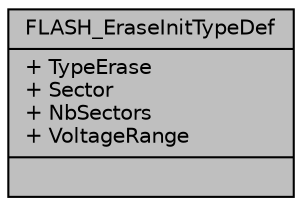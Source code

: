 digraph "FLASH_EraseInitTypeDef"
{
  edge [fontname="Helvetica",fontsize="10",labelfontname="Helvetica",labelfontsize="10"];
  node [fontname="Helvetica",fontsize="10",shape=record];
  Node1 [label="{FLASH_EraseInitTypeDef\n|+ TypeErase\l+ Sector\l+ NbSectors\l+ VoltageRange\l|}",height=0.2,width=0.4,color="black", fillcolor="grey75", style="filled", fontcolor="black"];
}
